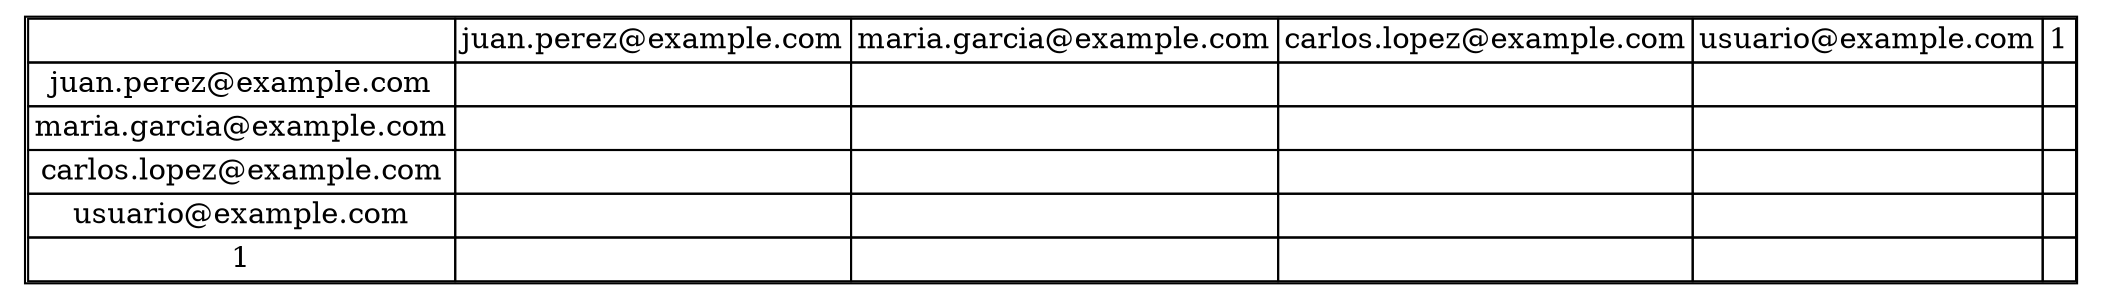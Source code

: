 digraph G {
node [shape=plaintext]
a [label=<
<table border='1' cellborder='1' cellspacing='0'>
<tr><td></td><td>juan.perez@example.com</td><td>maria.garcia@example.com</td><td>carlos.lopez@example.com</td><td>usuario@example.com</td><td>1</td></tr>
<tr><td>juan.perez@example.com</td><td></td><td></td><td></td><td></td><td></td></tr>
<tr><td>maria.garcia@example.com</td><td></td><td></td><td></td><td></td><td></td></tr>
<tr><td>carlos.lopez@example.com</td><td></td><td></td><td></td><td></td><td></td></tr>
<tr><td>usuario@example.com</td><td></td><td></td><td></td><td></td><td></td></tr>
<tr><td>1</td><td></td><td></td><td></td><td></td><td></td></tr>
</table>>];
}
